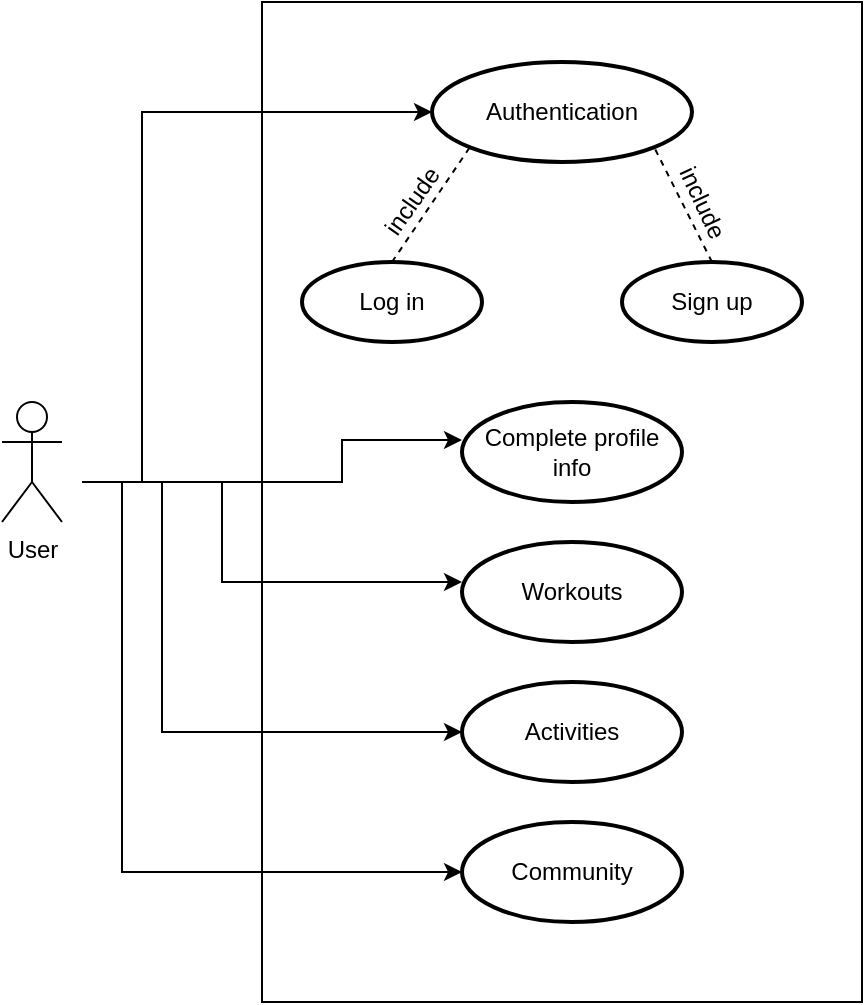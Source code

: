 <mxfile version="14.0.1" type="github">
  <diagram id="X7u0g1ZM7QvqLgqPCPlT" name="Page-1">
    <mxGraphModel dx="782" dy="398" grid="1" gridSize="10" guides="1" tooltips="1" connect="1" arrows="1" fold="1" page="1" pageScale="1" pageWidth="850" pageHeight="1100" math="0" shadow="0">
      <root>
        <mxCell id="0" />
        <mxCell id="1" parent="0" />
        <mxCell id="olIbsoz4N34cVF9OGXnP-1" value="User&lt;br&gt;" style="shape=umlActor;verticalLabelPosition=bottom;verticalAlign=top;html=1;outlineConnect=0;" parent="1" vertex="1">
          <mxGeometry x="100" y="220" width="30" height="60" as="geometry" />
        </mxCell>
        <mxCell id="olIbsoz4N34cVF9OGXnP-3" value="" style="verticalLabelPosition=bottom;verticalAlign=top;html=1;shape=mxgraph.basic.rect;fillColor2=none;strokeWidth=1;size=20;indent=5;direction=south;" parent="1" vertex="1">
          <mxGeometry x="230" y="20" width="300" height="500" as="geometry" />
        </mxCell>
        <mxCell id="olIbsoz4N34cVF9OGXnP-5" value="Authentication" style="strokeWidth=2;html=1;shape=mxgraph.flowchart.start_1;whiteSpace=wrap;" parent="1" vertex="1">
          <mxGeometry x="315" y="50" width="130" height="50" as="geometry" />
        </mxCell>
        <mxCell id="olIbsoz4N34cVF9OGXnP-6" value="Log in" style="strokeWidth=2;html=1;shape=mxgraph.flowchart.start_1;whiteSpace=wrap;" parent="1" vertex="1">
          <mxGeometry x="250" y="150" width="90" height="40" as="geometry" />
        </mxCell>
        <mxCell id="olIbsoz4N34cVF9OGXnP-7" value="Sign up" style="strokeWidth=2;html=1;shape=mxgraph.flowchart.start_1;whiteSpace=wrap;" parent="1" vertex="1">
          <mxGeometry x="410" y="150" width="90" height="40" as="geometry" />
        </mxCell>
        <mxCell id="olIbsoz4N34cVF9OGXnP-9" value="" style="endArrow=none;dashed=1;html=1;exitX=0.5;exitY=0;exitDx=0;exitDy=0;exitPerimeter=0;entryX=0.145;entryY=0.855;entryDx=0;entryDy=0;entryPerimeter=0;" parent="1" source="olIbsoz4N34cVF9OGXnP-6" target="olIbsoz4N34cVF9OGXnP-5" edge="1">
          <mxGeometry width="50" height="50" relative="1" as="geometry">
            <mxPoint x="300" y="140" as="sourcePoint" />
            <mxPoint x="340" y="90" as="targetPoint" />
          </mxGeometry>
        </mxCell>
        <mxCell id="olIbsoz4N34cVF9OGXnP-15" value="" style="endArrow=none;dashed=1;html=1;entryX=0.855;entryY=0.855;entryDx=0;entryDy=0;entryPerimeter=0;" parent="1" target="olIbsoz4N34cVF9OGXnP-5" edge="1">
          <mxGeometry width="50" height="50" relative="1" as="geometry">
            <mxPoint x="455" y="150" as="sourcePoint" />
            <mxPoint x="425" y="90" as="targetPoint" />
          </mxGeometry>
        </mxCell>
        <mxCell id="olIbsoz4N34cVF9OGXnP-16" value="include" style="text;html=1;resizable=0;autosize=1;align=center;verticalAlign=middle;points=[];fillColor=none;strokeColor=none;rounded=0;rotation=305;direction=east;" parent="1" vertex="1">
          <mxGeometry x="280" y="110" width="50" height="20" as="geometry" />
        </mxCell>
        <mxCell id="olIbsoz4N34cVF9OGXnP-18" value="include" style="text;html=1;resizable=0;autosize=1;align=center;verticalAlign=middle;points=[];fillColor=none;strokeColor=none;rounded=0;rotation=65;" parent="1" vertex="1">
          <mxGeometry x="425" y="110" width="50" height="20" as="geometry" />
        </mxCell>
        <mxCell id="olIbsoz4N34cVF9OGXnP-19" value="Community" style="strokeWidth=2;html=1;shape=mxgraph.flowchart.start_1;whiteSpace=wrap;" parent="1" vertex="1">
          <mxGeometry x="330" y="430" width="110" height="50" as="geometry" />
        </mxCell>
        <mxCell id="olIbsoz4N34cVF9OGXnP-20" value="Activities" style="strokeWidth=2;html=1;shape=mxgraph.flowchart.start_1;whiteSpace=wrap;" parent="1" vertex="1">
          <mxGeometry x="330" y="360" width="110" height="50" as="geometry" />
        </mxCell>
        <mxCell id="olIbsoz4N34cVF9OGXnP-21" value="Workouts" style="strokeWidth=2;html=1;shape=mxgraph.flowchart.start_1;whiteSpace=wrap;" parent="1" vertex="1">
          <mxGeometry x="330" y="290" width="110" height="50" as="geometry" />
        </mxCell>
        <mxCell id="olIbsoz4N34cVF9OGXnP-22" value="Complete profile info" style="strokeWidth=2;html=1;shape=mxgraph.flowchart.start_1;whiteSpace=wrap;" parent="1" vertex="1">
          <mxGeometry x="330" y="220" width="110" height="50" as="geometry" />
        </mxCell>
        <mxCell id="LyJIlv4ja3EHjR3H1L-G-10" style="edgeStyle=orthogonalEdgeStyle;rounded=0;orthogonalLoop=1;jettySize=auto;html=1;entryX=0;entryY=0.5;entryDx=0;entryDy=0;entryPerimeter=0;" edge="1" parent="1" target="olIbsoz4N34cVF9OGXnP-19">
          <mxGeometry relative="1" as="geometry">
            <mxPoint x="140" y="260" as="sourcePoint" />
            <mxPoint x="280" y="415" as="targetPoint" />
            <Array as="points">
              <mxPoint x="160" y="260" />
              <mxPoint x="160" y="455" />
            </Array>
          </mxGeometry>
        </mxCell>
        <mxCell id="LyJIlv4ja3EHjR3H1L-G-11" style="edgeStyle=orthogonalEdgeStyle;rounded=0;orthogonalLoop=1;jettySize=auto;html=1;entryX=0;entryY=0.5;entryDx=0;entryDy=0;entryPerimeter=0;" edge="1" parent="1" target="olIbsoz4N34cVF9OGXnP-20">
          <mxGeometry relative="1" as="geometry">
            <mxPoint x="345" y="335" as="targetPoint" />
            <mxPoint x="140" y="260" as="sourcePoint" />
            <Array as="points">
              <mxPoint x="180" y="260" />
              <mxPoint x="180" y="385" />
            </Array>
          </mxGeometry>
        </mxCell>
        <mxCell id="LyJIlv4ja3EHjR3H1L-G-13" style="edgeStyle=orthogonalEdgeStyle;rounded=0;orthogonalLoop=1;jettySize=auto;html=1;" edge="1" parent="1">
          <mxGeometry relative="1" as="geometry">
            <mxPoint x="330" y="310" as="targetPoint" />
            <mxPoint x="150" y="260" as="sourcePoint" />
            <Array as="points">
              <mxPoint x="150" y="260" />
              <mxPoint x="210" y="260" />
              <mxPoint x="210" y="310" />
            </Array>
          </mxGeometry>
        </mxCell>
        <mxCell id="LyJIlv4ja3EHjR3H1L-G-14" style="edgeStyle=orthogonalEdgeStyle;rounded=0;orthogonalLoop=1;jettySize=auto;html=1;" edge="1" parent="1">
          <mxGeometry relative="1" as="geometry">
            <mxPoint x="140" y="260" as="sourcePoint" />
            <mxPoint x="330" y="239" as="targetPoint" />
            <Array as="points">
              <mxPoint x="270" y="260" />
              <mxPoint x="270" y="239" />
            </Array>
          </mxGeometry>
        </mxCell>
        <mxCell id="LyJIlv4ja3EHjR3H1L-G-15" style="edgeStyle=orthogonalEdgeStyle;rounded=0;orthogonalLoop=1;jettySize=auto;html=1;entryX=0;entryY=0.5;entryDx=0;entryDy=0;entryPerimeter=0;" edge="1" parent="1" target="olIbsoz4N34cVF9OGXnP-5">
          <mxGeometry relative="1" as="geometry">
            <mxPoint x="140" y="260" as="sourcePoint" />
            <mxPoint x="345" y="115" as="targetPoint" />
            <Array as="points">
              <mxPoint x="170" y="260" />
              <mxPoint x="170" y="75" />
            </Array>
          </mxGeometry>
        </mxCell>
      </root>
    </mxGraphModel>
  </diagram>
</mxfile>
